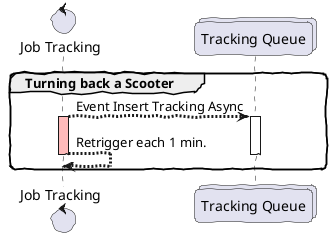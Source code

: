 @startuml

skinparam handwritten true
skinparam roundcorner 10
skinparam sequenceArrowThickness 3

control "Job Tracking"
collections "Tracking Queue"

group Turning back a Scooter

'Request insert Tracking Queue
"Job Tracking" --> "Tracking Queue": Event Insert Tracking Async

activate "Job Tracking" #FFBBBB

activate "Tracking Queue"

"Job Tracking" --> "Job Tracking": Retrigger each 1 min.

'Finish
deactivate "Job Tracking"

deactivate "Tracking Queue"

end

@enduml